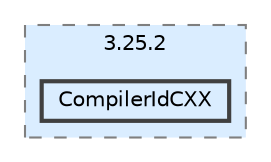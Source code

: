 digraph "build/CMakeFiles/3.25.2/CompilerIdCXX"
{
 // LATEX_PDF_SIZE
  bgcolor="transparent";
  edge [fontname=Helvetica,fontsize=10,labelfontname=Helvetica,labelfontsize=10];
  node [fontname=Helvetica,fontsize=10,shape=box,height=0.2,width=0.4];
  compound=true
  subgraph clusterdir_2b19e1647a9be331e8c06cbcafff1ac7 {
    graph [ bgcolor="#daedff", pencolor="grey50", label="3.25.2", fontname=Helvetica,fontsize=10 style="filled,dashed", URL="dir_2b19e1647a9be331e8c06cbcafff1ac7.html",tooltip=""]
  dir_6f112703a03ac0837c56d7ca2eb913cd [label="CompilerIdCXX", fillcolor="#daedff", color="grey25", style="filled,bold", URL="dir_6f112703a03ac0837c56d7ca2eb913cd.html",tooltip=""];
  }
}
